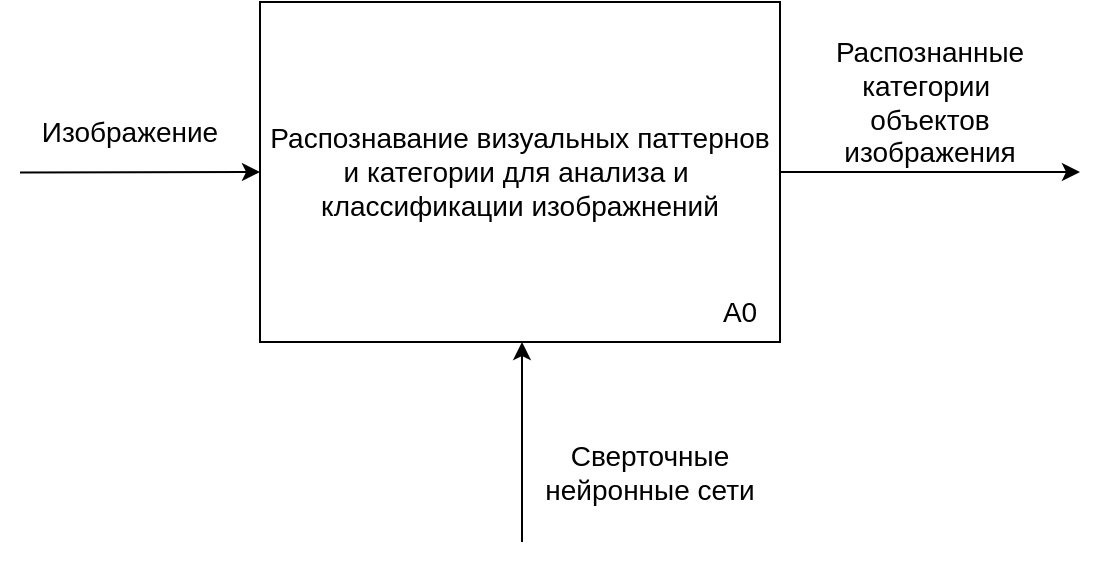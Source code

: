 <mxfile version="24.6.1" type="device">
  <diagram name="Page-1" id="6UCJQmA34WODqQ2bWb67">
    <mxGraphModel dx="1106" dy="581" grid="1" gridSize="10" guides="1" tooltips="1" connect="1" arrows="1" fold="1" page="1" pageScale="1" pageWidth="2339" pageHeight="3300" math="0" shadow="0">
      <root>
        <mxCell id="0" />
        <mxCell id="1" parent="0" />
        <mxCell id="kQ7iJLs94Pa-NqzwX7Vm-1" value="&lt;font style=&quot;font-size: 14px;&quot;&gt;Распознавание визуальных паттернов и категории для анализа и&amp;nbsp; классификации изображнений&lt;/font&gt;" style="rounded=0;whiteSpace=wrap;html=1;" vertex="1" parent="1">
          <mxGeometry x="600" y="260" width="260" height="170" as="geometry" />
        </mxCell>
        <mxCell id="kQ7iJLs94Pa-NqzwX7Vm-2" value="" style="endArrow=classic;html=1;rounded=0;entryX=0;entryY=0.5;entryDx=0;entryDy=0;" edge="1" parent="1" target="kQ7iJLs94Pa-NqzwX7Vm-1">
          <mxGeometry width="50" height="50" relative="1" as="geometry">
            <mxPoint x="480" y="345.25" as="sourcePoint" />
            <mxPoint x="600" y="344.75" as="targetPoint" />
          </mxGeometry>
        </mxCell>
        <mxCell id="kQ7iJLs94Pa-NqzwX7Vm-4" value="&lt;font style=&quot;font-size: 14px;&quot;&gt;A0&lt;/font&gt;" style="text;html=1;align=center;verticalAlign=middle;whiteSpace=wrap;rounded=0;" vertex="1" parent="1">
          <mxGeometry x="810" y="400" width="60" height="30" as="geometry" />
        </mxCell>
        <mxCell id="kQ7iJLs94Pa-NqzwX7Vm-5" value="" style="endArrow=classic;html=1;rounded=0;entryX=0.25;entryY=1;entryDx=0;entryDy=0;" edge="1" parent="1">
          <mxGeometry width="50" height="50" relative="1" as="geometry">
            <mxPoint x="731" y="530" as="sourcePoint" />
            <mxPoint x="731" y="430" as="targetPoint" />
          </mxGeometry>
        </mxCell>
        <mxCell id="kQ7iJLs94Pa-NqzwX7Vm-7" value="&lt;font style=&quot;font-size: 14px;&quot;&gt;Сверточные нейронные сети&lt;/font&gt;" style="text;html=1;align=center;verticalAlign=middle;whiteSpace=wrap;rounded=0;" vertex="1" parent="1">
          <mxGeometry x="730" y="480" width="130" height="30" as="geometry" />
        </mxCell>
        <mxCell id="kQ7iJLs94Pa-NqzwX7Vm-8" value="&lt;span style=&quot;font-size: 14px;&quot;&gt;Изображениe&lt;/span&gt;" style="text;html=1;align=center;verticalAlign=middle;whiteSpace=wrap;rounded=0;" vertex="1" parent="1">
          <mxGeometry x="470" y="310" width="130" height="30" as="geometry" />
        </mxCell>
        <mxCell id="kQ7iJLs94Pa-NqzwX7Vm-9" value="" style="endArrow=classic;html=1;rounded=0;exitX=1;exitY=0.5;exitDx=0;exitDy=0;" edge="1" parent="1" source="kQ7iJLs94Pa-NqzwX7Vm-1">
          <mxGeometry width="50" height="50" relative="1" as="geometry">
            <mxPoint x="910" y="360" as="sourcePoint" />
            <mxPoint x="1010" y="345" as="targetPoint" />
          </mxGeometry>
        </mxCell>
        <mxCell id="kQ7iJLs94Pa-NqzwX7Vm-12" value="&lt;font style=&quot;font-size: 14px;&quot;&gt;Распознанные категории&amp;nbsp; объектов изображения&lt;/font&gt;" style="text;html=1;align=center;verticalAlign=middle;whiteSpace=wrap;rounded=0;" vertex="1" parent="1">
          <mxGeometry x="870" y="280" width="130" height="60" as="geometry" />
        </mxCell>
      </root>
    </mxGraphModel>
  </diagram>
</mxfile>

